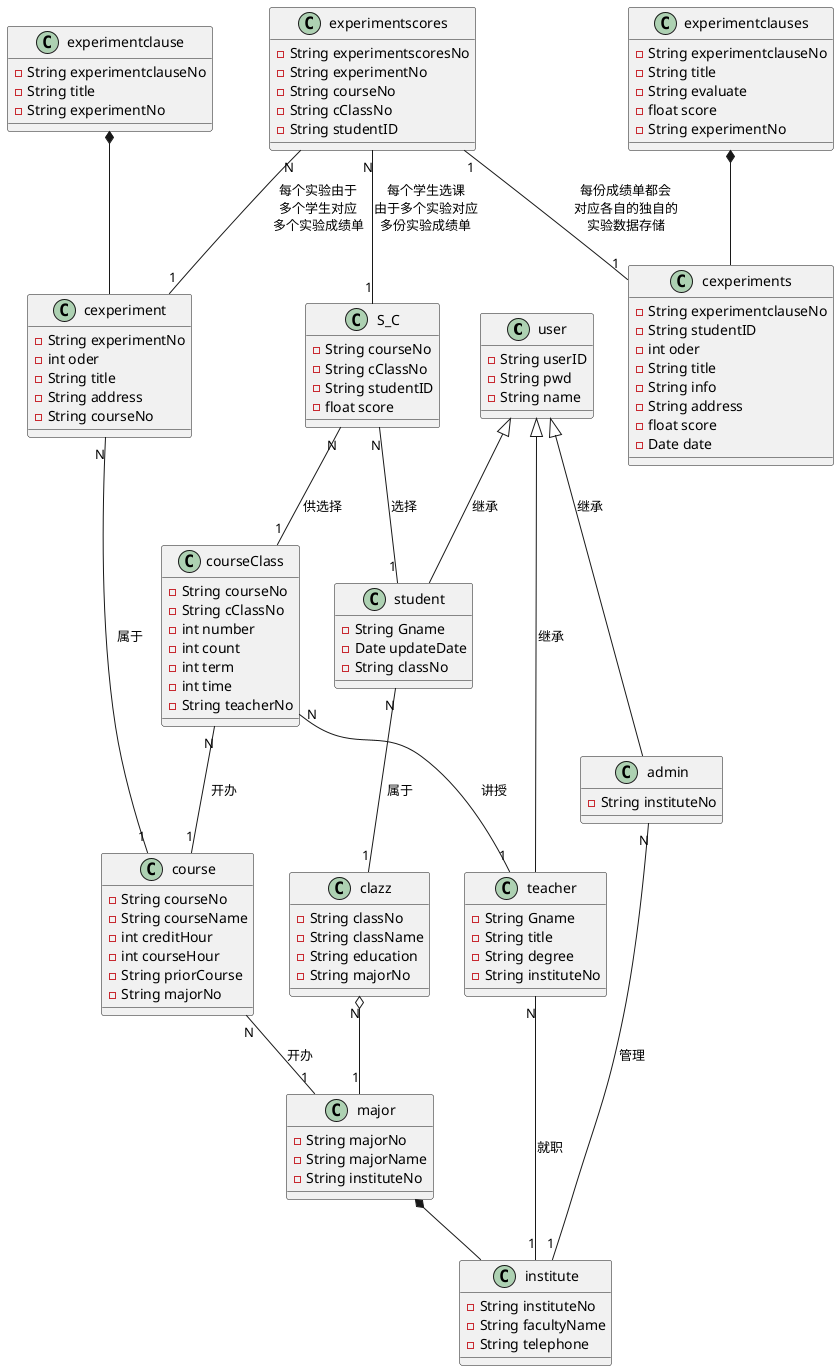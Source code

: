 @startuml 实验管理平台类图
class user{
    -String userID
    -String pwd
    -String name
}
class student{
    -String Gname
    -Date updateDate
    -String classNo
}
class teacher{
    -String Gname
    -String title
    -String degree
    -String instituteNo
}
class admin{
    -String instituteNo
}
class clazz{
    -String classNo
    -String className
    -String education
    -String majorNo
}
class major{
    -String majorNo
    -String majorName
    -String instituteNo
}
class institute{
    -String instituteNo
    -String facultyName
    -String telephone
}
class course{
    -String courseNo
    -String courseName
    -int creditHour
    -int courseHour
    -String priorCourse
    -String majorNo
}
class courseClass{
    -String courseNo
    -String cClassNo
    -int number
    -int count
    -int term
    -int time
    -String teacherNo
}
class S_C{
    -String courseNo
    -String cClassNo
    -String studentID
    -float score
}

class cexperiment{
    -String experimentNo
    -int oder
    -String title
    -String address
    -String courseNo
}

class experimentclause{
    -String experimentclauseNo
    -String title
    -String experimentNo
}

class cexperiments{
    -String experimentclauseNo
    -String studentID
    -int oder
    -String title
    -String info
    -String address
    -float score
    -Date date
}
class experimentclauses{
    -String experimentclauseNo
    -String title
    -String evaluate
    -float score
    -String experimentNo
}
class experimentscores{
    -String experimentscoresNo
    -String experimentNo
    -String courseNo
    -String cClassNo
    -String studentID
}
student -up-|> user:继承
teacher -up-|> user:继承
admin -up-|> user:继承
student "N" -- "1" clazz:属于
clazz "N" o-- "1" major
major *-- institute
teacher "N" -- "1" institute:就职
admin "N" -- "1" institute:管理
S_C "N" -- "1" student:选择
S_C "N" -- "1" courseClass:供选择
courseClass "N" -- "1" course:开办
courseClass "N" -- "1" teacher:讲授
course "N" -- "1" major:开办
experimentclause *-- cexperiment
cexperiment "N" -- "1" course:属于
experimentscores "N" -- "1" S_C:每个学生选课\n由于多个实验对应\n多份实验成绩单
experimentscores "N" -- "1" cexperiment:每个实验由于\n多个学生对应\n多个实验成绩单
experimentclauses *-- cexperiments
experimentscores "1"--"1" cexperiments:每份成绩单都会\n对应各自的独自的\n实验数据存储
@enduml